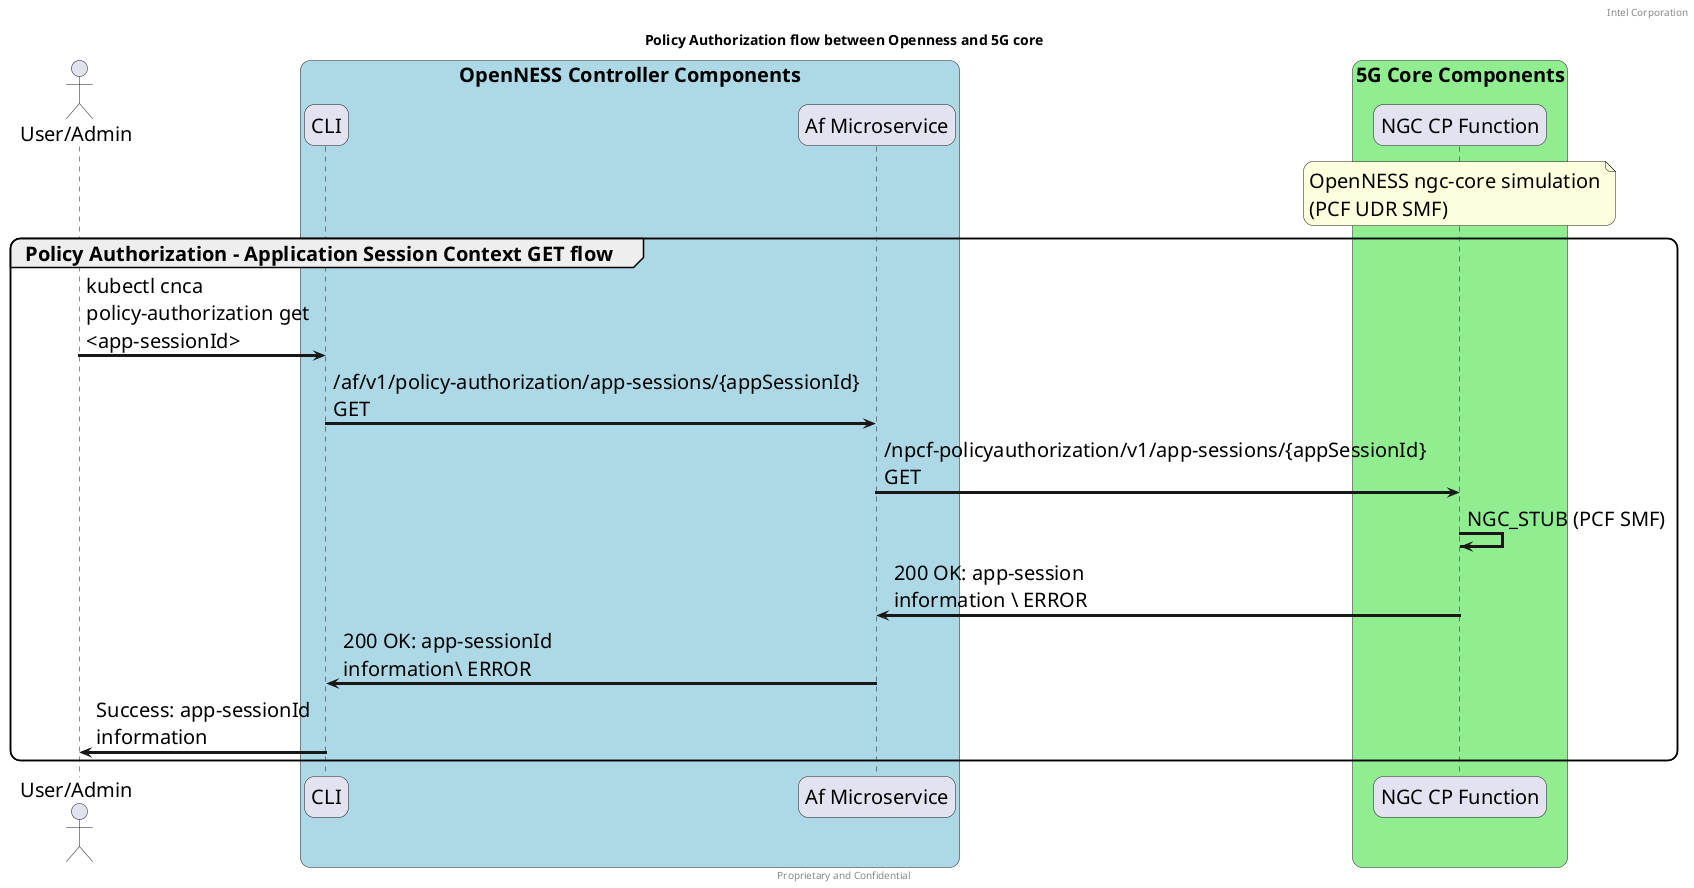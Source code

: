 @startuml
/' SPDX-License-Identifier: Apache-2.0
   Copyright (c) 2020 Intel Corporation
'/
skinparam monochrome false
skinparam roundcorner 20
skinparam defaultFontName "Intel Clear"
skinparam defaultFontSize 20
skinparam maxmessagesize 300
skinparam sequenceArrowThickness 3

header Intel Corporation
footer Proprietary and Confidential

title Policy Authorization flow between Openness and 5G core


actor "User/Admin" as user
participant "CLI" as CLI 
participant "Af Microservice" as AF 
participant "NGC CP Function" as 5GC

box "OpenNESS Controller Components" #LightBlue
	participant CLI
    participant AF
end box

box "5G Core Components" #LightGreen
    participant 5GC
    note over 5GC 
        OpenNESS ngc-core simulation
        (PCF UDR SMF)
    end note
end box

group Policy Authorization - Application Session Context GET flow
    user -> CLI : kubectl cnca policy-authorization get <app-sessionId>
    CLI -> AF : /af/v1/policy-authorization/app-sessions/{appSessionId} GET
    AF -> 5GC : /npcf-policyauthorization/v1/app-sessions/{appSessionId} GET
    5GC -> 5GC : NGC_STUB (PCF SMF)

    5GC -> AF : 200 OK: app-session information \ ERROR 
    AF -> CLI : 200 OK: app-sessionId information\ ERROR 
    CLI -> user : Success: app-sessionId information
end
@enduml